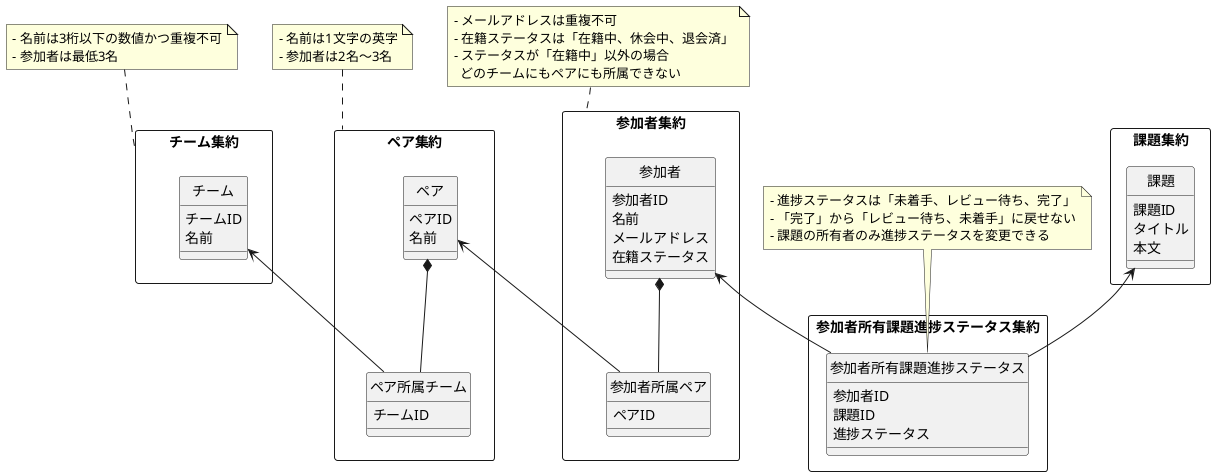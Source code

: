 @startuml domain-model

' hide the spot
hide circle

rectangle チーム集約 {
  entity チーム {
    チームID
    名前
  }
}
note top of チーム集約
- 名前は3桁以下の数値かつ重複不可
- 参加者は最低3名
end note

rectangle ペア集約 {
  entity ペア {
    ペアID
    名前
  }
  entity ペア所属チーム {
    チームID
  }
}
note top of ペア集約
- 名前は1文字の英字
- 参加者は2名〜3名
end note

rectangle 参加者集約 {
  entity 参加者 {
    参加者ID
    名前
    メールアドレス
    在籍ステータス
  }
  entity 参加者所属ペア {
    ペアID
  }
}
note top of 参加者集約
- メールアドレスは重複不可
- 在籍ステータスは「在籍中、休会中、退会済」
- ステータスが「在籍中」以外の場合
  どのチームにもペアにも所属できない
end note

rectangle 課題集約 {
  entity 課題 {
    課題ID
    タイトル
    本文
  }
}

rectangle 参加者所有課題進捗ステータス集約 {
  entity 参加者所有課題進捗ステータス {
    参加者ID
    課題ID
    進捗ステータス
  }
}
note top of 参加者所有課題進捗ステータス
- 進捗ステータスは「未着手、レビュー待ち、完了」
- 「完了」から「レビュー待ち、未着手」に戻せない
- 課題の所有者のみ進捗ステータスを変更できる
end note

チーム <-- ペア所属チーム
ペア *-- ペア所属チーム
参加者 *-- 参加者所属ペア
ペア <-- 参加者所属ペア
参加者 <-- 参加者所有課題進捗ステータス
課題 <-- 参加者所有課題進捗ステータス

@enduml
